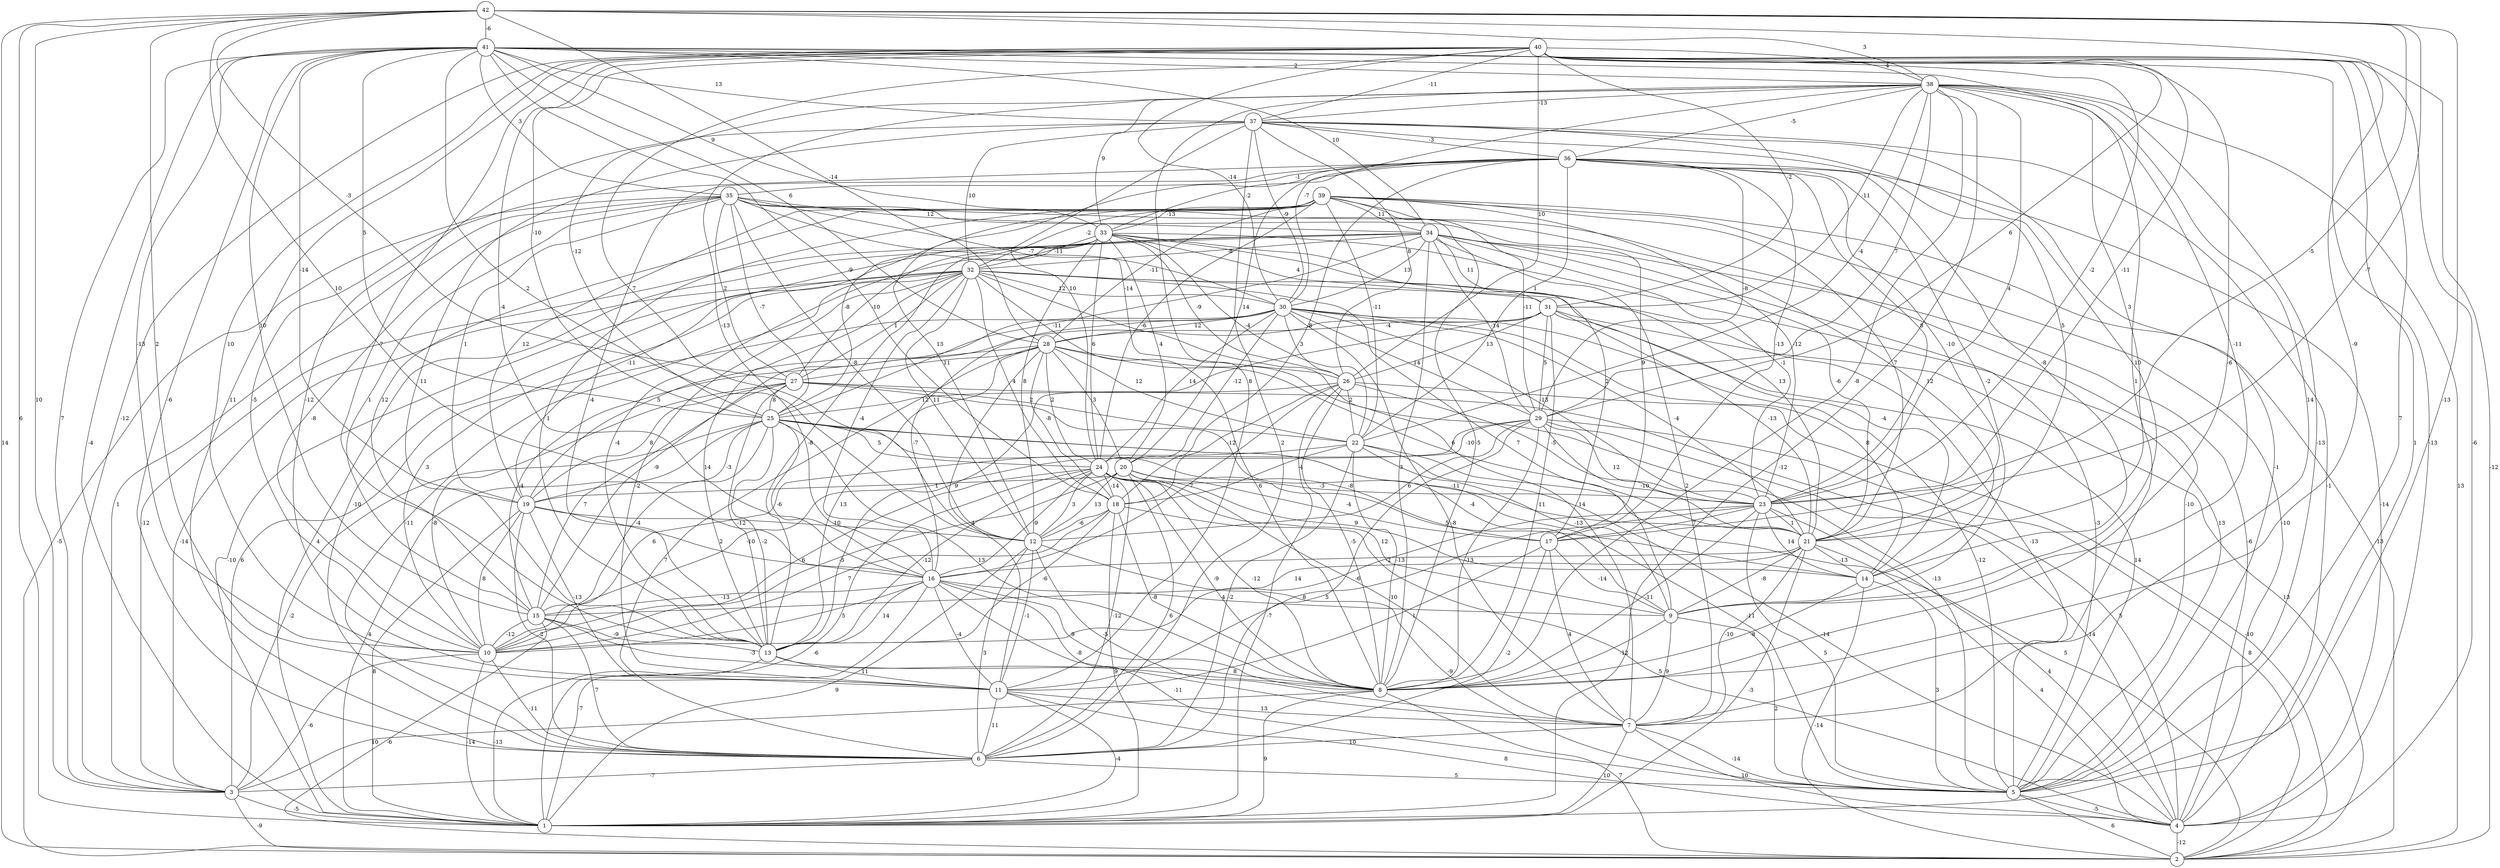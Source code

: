 graph { 
	 fontname="Helvetica,Arial,sans-serif" 
	 node [shape = circle]; 
	 42 -- 1 [label = "6"];
	 42 -- 2 [label = "14"];
	 42 -- 3 [label = "10"];
	 42 -- 5 [label = "-13"];
	 42 -- 8 [label = "-9"];
	 42 -- 11 [label = "2"];
	 42 -- 16 [label = "10"];
	 42 -- 17 [label = "-7"];
	 42 -- 23 [label = "-5"];
	 42 -- 27 [label = "-3"];
	 42 -- 28 [label = "-14"];
	 42 -- 38 [label = "3"];
	 42 -- 41 [label = "-6"];
	 41 -- 1 [label = "-4"];
	 41 -- 3 [label = "7"];
	 41 -- 4 [label = "-13"];
	 41 -- 6 [label = "-6"];
	 41 -- 7 [label = "1"];
	 41 -- 10 [label = "-13"];
	 41 -- 12 [label = "2"];
	 41 -- 15 [label = "10"];
	 41 -- 18 [label = "-9"];
	 41 -- 19 [label = "-14"];
	 41 -- 23 [label = "-2"];
	 41 -- 25 [label = "5"];
	 41 -- 28 [label = "6"];
	 41 -- 33 [label = "9"];
	 41 -- 34 [label = "10"];
	 41 -- 35 [label = "3"];
	 41 -- 37 [label = "13"];
	 41 -- 38 [label = "2"];
	 40 -- 1 [label = "1"];
	 40 -- 2 [label = "-12"];
	 40 -- 3 [label = "-12"];
	 40 -- 4 [label = "-6"];
	 40 -- 5 [label = "7"];
	 40 -- 6 [label = "11"];
	 40 -- 8 [label = "-6"];
	 40 -- 10 [label = "10"];
	 40 -- 12 [label = "7"];
	 40 -- 13 [label = "-7"];
	 40 -- 16 [label = "-4"];
	 40 -- 23 [label = "-11"];
	 40 -- 25 [label = "-10"];
	 40 -- 26 [label = "10"];
	 40 -- 29 [label = "6"];
	 40 -- 30 [label = "-14"];
	 40 -- 31 [label = "-2"];
	 40 -- 37 [label = "-11"];
	 40 -- 38 [label = "4"];
	 39 -- 2 [label = "-13"];
	 39 -- 4 [label = "-10"];
	 39 -- 8 [label = "-5"];
	 39 -- 13 [label = "1"];
	 39 -- 15 [label = "12"];
	 39 -- 19 [label = "12"];
	 39 -- 21 [label = "7"];
	 39 -- 22 [label = "-11"];
	 39 -- 23 [label = "-12"];
	 39 -- 24 [label = "-6"];
	 39 -- 25 [label = "-8"];
	 39 -- 28 [label = "-11"];
	 39 -- 29 [label = "-11"];
	 39 -- 32 [label = "-2"];
	 39 -- 33 [label = "-13"];
	 39 -- 34 [label = "11"];
	 38 -- 1 [label = "-12"];
	 38 -- 2 [label = "13"];
	 38 -- 5 [label = "-13"];
	 38 -- 7 [label = "14"];
	 38 -- 8 [label = "-8"];
	 38 -- 9 [label = "-11"];
	 38 -- 11 [label = "8"];
	 38 -- 16 [label = "-13"];
	 38 -- 21 [label = "3"];
	 38 -- 22 [label = "-4"];
	 38 -- 23 [label = "4"];
	 38 -- 25 [label = "-12"];
	 38 -- 29 [label = "7"];
	 38 -- 30 [label = "-7"];
	 38 -- 31 [label = "-11"];
	 38 -- 33 [label = "9"];
	 38 -- 36 [label = "-5"];
	 38 -- 37 [label = "-13"];
	 37 -- 4 [label = "-1"];
	 37 -- 5 [label = "-1"];
	 37 -- 6 [label = "2"];
	 37 -- 9 [label = "10"];
	 37 -- 11 [label = "-12"];
	 37 -- 13 [label = "11"];
	 37 -- 21 [label = "5"];
	 37 -- 24 [label = "10"];
	 37 -- 26 [label = "8"];
	 37 -- 30 [label = "-9"];
	 37 -- 32 [label = "10"];
	 37 -- 36 [label = "-3"];
	 36 -- 4 [label = "-14"];
	 36 -- 9 [label = "-2"];
	 36 -- 10 [label = "-5"];
	 36 -- 12 [label = "13"];
	 36 -- 13 [label = "-4"];
	 36 -- 14 [label = "-8"];
	 36 -- 17 [label = "-13"];
	 36 -- 18 [label = "8"];
	 36 -- 20 [label = "14"];
	 36 -- 21 [label = "-10"];
	 36 -- 22 [label = "1"];
	 36 -- 23 [label = "8"];
	 36 -- 29 [label = "-8"];
	 36 -- 33 [label = "-2"];
	 36 -- 35 [label = "-1"];
	 35 -- 2 [label = "-5"];
	 35 -- 3 [label = "1"];
	 35 -- 5 [label = "-10"];
	 35 -- 10 [label = "-8"];
	 35 -- 12 [label = "-8"];
	 35 -- 14 [label = "12"];
	 35 -- 15 [label = "1"];
	 35 -- 17 [label = "9"];
	 35 -- 19 [label = "1"];
	 35 -- 25 [label = "-7"];
	 35 -- 26 [label = "-14"];
	 35 -- 27 [label = "2"];
	 35 -- 30 [label = "-7"];
	 35 -- 34 [label = "12"];
	 34 -- 1 [label = "4"];
	 34 -- 4 [label = "-6"];
	 34 -- 5 [label = "-3"];
	 34 -- 6 [label = "-10"];
	 34 -- 7 [label = "2"];
	 34 -- 8 [label = "3"];
	 34 -- 13 [label = "-4"];
	 34 -- 21 [label = "-6"];
	 34 -- 23 [label = "-1"];
	 34 -- 25 [label = "-11"];
	 34 -- 29 [label = "-14"];
	 34 -- 30 [label = "13"];
	 34 -- 31 [label = "11"];
	 34 -- 32 [label = "-8"];
	 33 -- 3 [label = "-12"];
	 33 -- 5 [label = "13"];
	 33 -- 12 [label = "8"];
	 33 -- 13 [label = "-8"];
	 33 -- 17 [label = "2"];
	 33 -- 19 [label = "-11"];
	 33 -- 20 [label = "4"];
	 33 -- 21 [label = "13"];
	 33 -- 22 [label = "-4"];
	 33 -- 24 [label = "6"];
	 33 -- 26 [label = "-9"];
	 33 -- 27 [label = "-10"];
	 33 -- 31 [label = "4"];
	 33 -- 32 [label = "-11"];
	 32 -- 1 [label = "-10"];
	 32 -- 3 [label = "-14"];
	 32 -- 5 [label = "-13"];
	 32 -- 6 [label = "-11"];
	 32 -- 7 [label = "14"];
	 32 -- 8 [label = "6"];
	 32 -- 9 [label = "7"];
	 32 -- 10 [label = "3"];
	 32 -- 11 [label = "-2"];
	 32 -- 12 [label = "11"];
	 32 -- 13 [label = "14"];
	 32 -- 14 [label = "-4"];
	 32 -- 16 [label = "-4"];
	 32 -- 18 [label = "4"];
	 32 -- 27 [label = "1"];
	 32 -- 30 [label = "12"];
	 31 -- 2 [label = "13"];
	 31 -- 5 [label = "14"];
	 31 -- 8 [label = "11"];
	 31 -- 13 [label = "9"];
	 31 -- 15 [label = "-9"];
	 31 -- 21 [label = "-13"];
	 31 -- 26 [label = "13"];
	 31 -- 28 [label = "-4"];
	 31 -- 29 [label = "5"];
	 30 -- 3 [label = "6"];
	 30 -- 5 [label = "-12"];
	 30 -- 7 [label = "-8"];
	 30 -- 14 [label = "8"];
	 30 -- 16 [label = "-7"];
	 30 -- 19 [label = "5"];
	 30 -- 20 [label = "-12"];
	 30 -- 21 [label = "-4"];
	 30 -- 23 [label = "-13"];
	 30 -- 24 [label = "14"];
	 30 -- 26 [label = "3"];
	 30 -- 28 [label = "12"];
	 30 -- 29 [label = "14"];
	 29 -- 2 [label = "8"];
	 29 -- 4 [label = "14"];
	 29 -- 6 [label = "5"];
	 29 -- 8 [label = "-13"];
	 29 -- 10 [label = "-10"];
	 29 -- 12 [label = "6"];
	 29 -- 21 [label = "-10"];
	 29 -- 23 [label = "12"];
	 29 -- 24 [label = "-10"];
	 28 -- 5 [label = "-13"];
	 28 -- 6 [label = "7"];
	 28 -- 11 [label = "4"];
	 28 -- 13 [label = "13"];
	 28 -- 15 [label = "-4"];
	 28 -- 18 [label = "-8"];
	 28 -- 20 [label = "3"];
	 28 -- 21 [label = "6"];
	 28 -- 22 [label = "12"];
	 28 -- 24 [label = "2"];
	 28 -- 27 [label = "11"];
	 27 -- 4 [label = "5"];
	 27 -- 9 [label = "-4"];
	 27 -- 10 [label = "-8"];
	 27 -- 13 [label = "-12"];
	 27 -- 15 [label = "7"];
	 27 -- 19 [label = "8"];
	 27 -- 22 [label = "2"];
	 27 -- 25 [label = "8"];
	 26 -- 1 [label = "-7"];
	 26 -- 2 [label = "-10"];
	 26 -- 8 [label = "-5"];
	 26 -- 16 [label = "7"];
	 26 -- 18 [label = "-12"];
	 26 -- 22 [label = "2"];
	 26 -- 23 [label = "-5"];
	 26 -- 25 [label = "12"];
	 25 -- 1 [label = "4"];
	 25 -- 3 [label = "-2"];
	 25 -- 5 [label = "-11"];
	 25 -- 8 [label = "13"];
	 25 -- 13 [label = "-2"];
	 25 -- 15 [label = "-4"];
	 25 -- 16 [label = "-6"];
	 25 -- 17 [label = "-8"];
	 25 -- 19 [label = "-3"];
	 25 -- 21 [label = "-11"];
	 25 -- 24 [label = "5"];
	 24 -- 1 [label = "-6"];
	 24 -- 6 [label = "-12"];
	 24 -- 8 [label = "-9"];
	 24 -- 9 [label = "12"];
	 24 -- 10 [label = "6"];
	 24 -- 12 [label = "3"];
	 24 -- 13 [label = "-12"];
	 24 -- 14 [label = "9"];
	 24 -- 16 [label = "-9"];
	 24 -- 18 [label = "-14"];
	 24 -- 23 [label = "-3"];
	 23 -- 4 [label = "4"];
	 23 -- 5 [label = "5"];
	 23 -- 8 [label = "-11"];
	 23 -- 10 [label = "-6"];
	 23 -- 11 [label = "8"];
	 23 -- 14 [label = "14"];
	 23 -- 17 [label = "7"];
	 23 -- 21 [label = "1"];
	 22 -- 2 [label = "5"];
	 22 -- 4 [label = "-14"];
	 22 -- 6 [label = "-2"];
	 22 -- 8 [label = "-13"];
	 22 -- 9 [label = "-13"];
	 22 -- 10 [label = "6"];
	 22 -- 18 [label = "-4"];
	 21 -- 1 [label = "-3"];
	 21 -- 4 [label = "4"];
	 21 -- 7 [label = "-10"];
	 21 -- 9 [label = "-8"];
	 21 -- 14 [label = "-13"];
	 21 -- 15 [label = "14"];
	 21 -- 16 [label = "-2"];
	 20 -- 6 [label = "6"];
	 20 -- 7 [label = "-10"];
	 20 -- 8 [label = "-12"];
	 20 -- 10 [label = "-5"];
	 20 -- 12 [label = "13"];
	 20 -- 14 [label = "5"];
	 20 -- 17 [label = "-4"];
	 20 -- 19 [label = "1"];
	 19 -- 1 [label = "8"];
	 19 -- 6 [label = "2"];
	 19 -- 10 [label = "8"];
	 19 -- 11 [label = "-13"];
	 19 -- 12 [label = "10"];
	 19 -- 16 [label = "2"];
	 18 -- 1 [label = "9"];
	 18 -- 4 [label = "5"];
	 18 -- 8 [label = "-8"];
	 18 -- 10 [label = "7"];
	 18 -- 12 [label = "-6"];
	 18 -- 13 [label = "-6"];
	 17 -- 6 [label = "-2"];
	 17 -- 7 [label = "4"];
	 17 -- 9 [label = "-14"];
	 17 -- 11 [label = "1"];
	 16 -- 1 [label = "-7"];
	 16 -- 5 [label = "-11"];
	 16 -- 7 [label = "-8"];
	 16 -- 8 [label = "9"];
	 16 -- 9 [label = "4"];
	 16 -- 10 [label = "5"];
	 16 -- 11 [label = "-4"];
	 16 -- 13 [label = "14"];
	 16 -- 15 [label = "-13"];
	 15 -- 2 [label = "-6"];
	 15 -- 6 [label = "7"];
	 15 -- 8 [label = "-3"];
	 15 -- 10 [label = "-12"];
	 15 -- 13 [label = "-9"];
	 14 -- 2 [label = "-14"];
	 14 -- 5 [label = "3"];
	 14 -- 8 [label = "-8"];
	 13 -- 1 [label = "-13"];
	 13 -- 8 [label = "8"];
	 13 -- 11 [label = "11"];
	 12 -- 1 [label = "9"];
	 12 -- 5 [label = "-9"];
	 12 -- 6 [label = "3"];
	 12 -- 7 [label = "-5"];
	 12 -- 11 [label = "-1"];
	 11 -- 1 [label = "-4"];
	 11 -- 4 [label = "8"];
	 11 -- 6 [label = "11"];
	 11 -- 7 [label = "13"];
	 10 -- 1 [label = "-14"];
	 10 -- 3 [label = "-6"];
	 10 -- 6 [label = "-11"];
	 9 -- 5 [label = "2"];
	 9 -- 7 [label = "9"];
	 9 -- 8 [label = "-12"];
	 8 -- 1 [label = "9"];
	 8 -- 2 [label = "7"];
	 8 -- 3 [label = "10"];
	 7 -- 1 [label = "10"];
	 7 -- 4 [label = "10"];
	 7 -- 5 [label = "-14"];
	 7 -- 6 [label = "10"];
	 6 -- 3 [label = "-7"];
	 6 -- 5 [label = "5"];
	 5 -- 2 [label = "6"];
	 5 -- 4 [label = "-5"];
	 4 -- 2 [label = "-12"];
	 3 -- 1 [label = "-5"];
	 3 -- 2 [label = "-9"];
	 1;
	 2;
	 3;
	 4;
	 5;
	 6;
	 7;
	 8;
	 9;
	 10;
	 11;
	 12;
	 13;
	 14;
	 15;
	 16;
	 17;
	 18;
	 19;
	 20;
	 21;
	 22;
	 23;
	 24;
	 25;
	 26;
	 27;
	 28;
	 29;
	 30;
	 31;
	 32;
	 33;
	 34;
	 35;
	 36;
	 37;
	 38;
	 39;
	 40;
	 41;
	 42;
}
